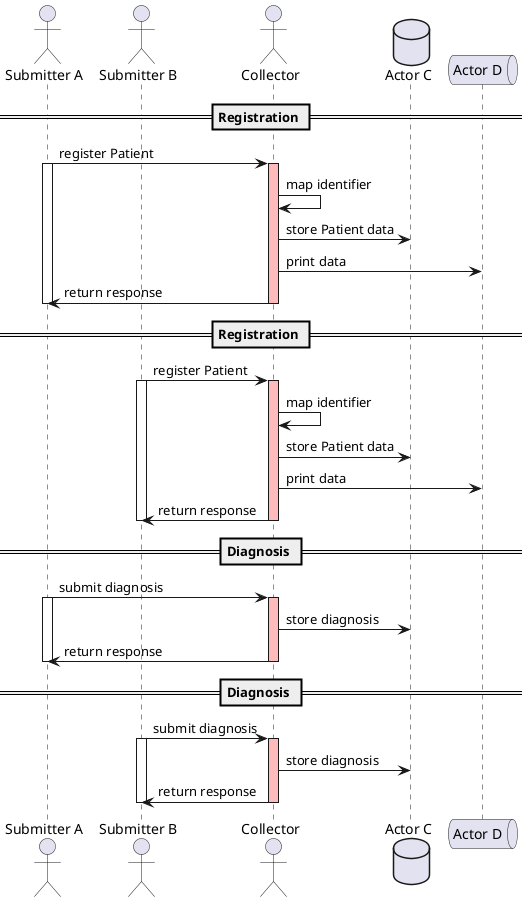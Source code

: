 @startuml

actor "Submitter A" as Foo1a
actor "Submitter B" as Foo1b
actor "Collector" as Foo2
database "Actor C" as Foo3
queue "Actor D" as Foo4


== Registration ==

Foo1a -> Foo2: register Patient
activate Foo1a
activate Foo2 #FFBBBB
Foo2 -> Foo2: map identifier
Foo2 -> Foo3: store Patient data
Foo2 -> Foo4: print data
Foo2 -> Foo1a: return response
deactivate Foo2 
deactivate Foo1a

== Registration ==

Foo1b -> Foo2: register Patient
activate Foo1b
activate Foo2 #FFBBBB
Foo2 -> Foo2: map identifier
Foo2 -> Foo3: store Patient data
Foo2 -> Foo4: print data
Foo2 -> Foo1b: return response
deactivate Foo2
deactivate Foo1b

== Diagnosis ==

Foo1a -> Foo2: submit diagnosis
activate Foo1a
activate Foo2 #FFBBBB
Foo2 -> Foo3: store diagnosis
Foo2 -> Foo1a: return response
deactivate Foo2
deactivate Foo1a

== Diagnosis ==

Foo1b -> Foo2: submit diagnosis
activate Foo1b
activate Foo2 #FFBBBB
Foo2 -> Foo3: store diagnosis
Foo2 -> Foo1b: return response
deactivate Foo2
deactivate Foo1b

@enduml